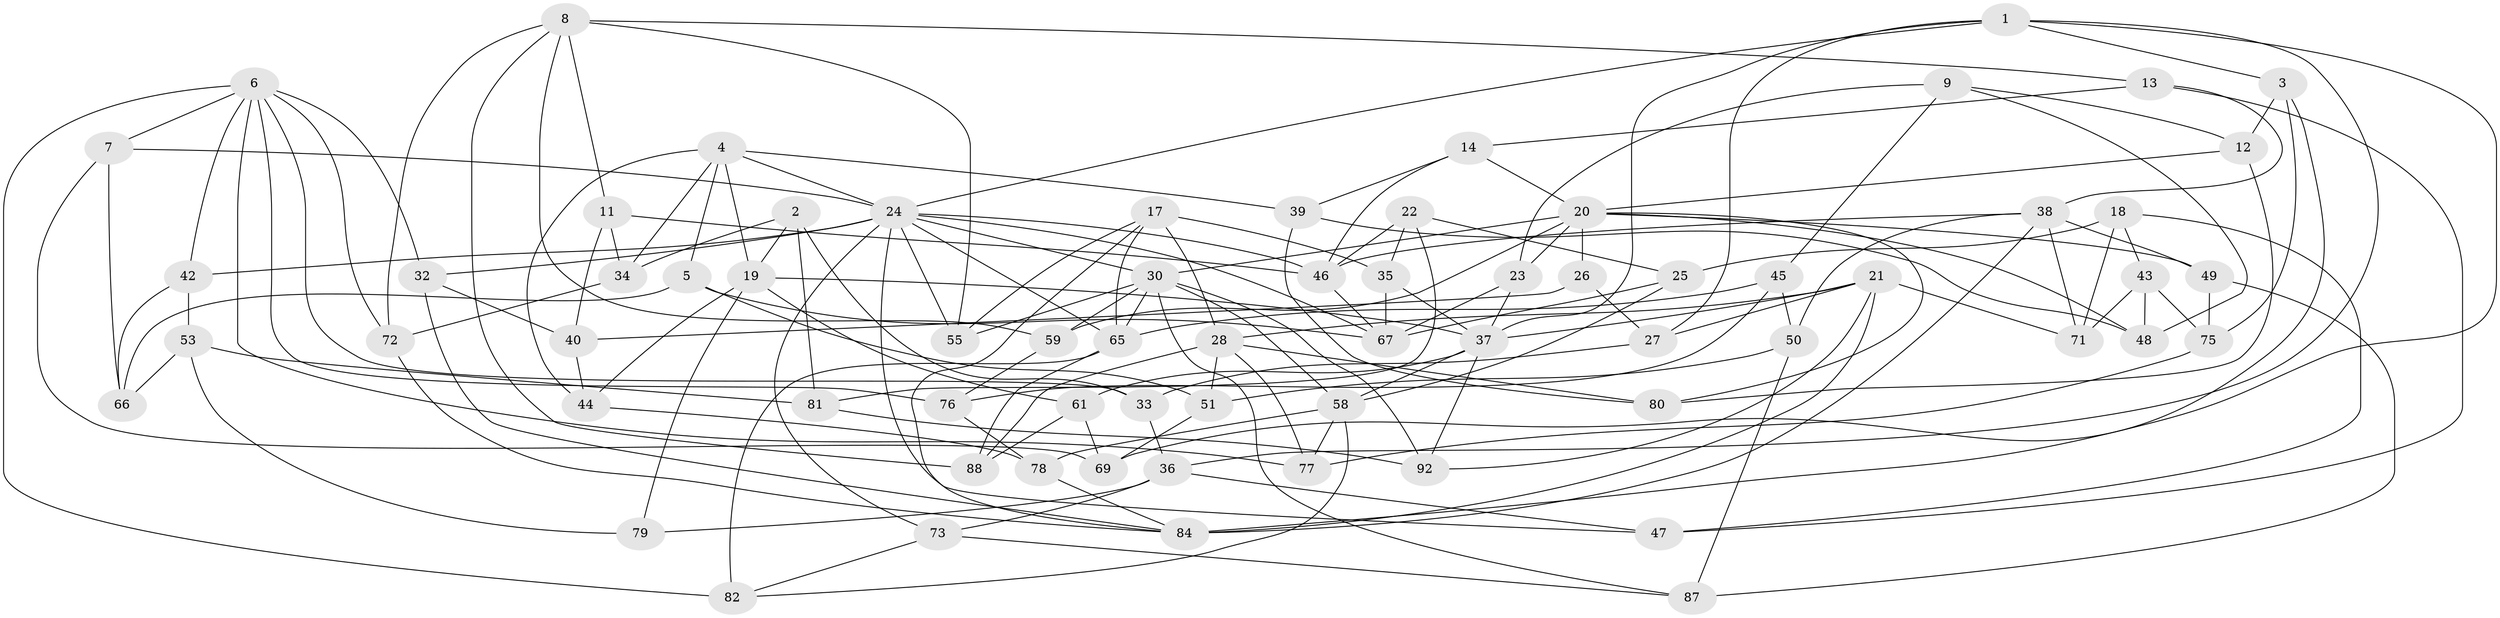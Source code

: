 // original degree distribution, {4: 1.0}
// Generated by graph-tools (version 1.1) at 2025/20/03/04/25 18:20:50]
// undirected, 69 vertices, 163 edges
graph export_dot {
graph [start="1"]
  node [color=gray90,style=filled];
  1 [super="+56"];
  2;
  3;
  4 [super="+15"];
  5;
  6 [super="+16"];
  7;
  8 [super="+10"];
  9;
  11;
  12;
  13;
  14;
  17 [super="+89"];
  18;
  19 [super="+68"];
  20 [super="+31+74+63"];
  21 [super="+62+83"];
  22;
  23;
  24 [super="+64+54+57"];
  25;
  26;
  27;
  28 [super="+29+86"];
  30 [super="+94"];
  32;
  33;
  34;
  35;
  36 [super="+52"];
  37 [super="+41+90"];
  38 [super="+85"];
  39;
  40;
  42;
  43;
  44;
  45;
  46 [super="+60"];
  47;
  48;
  49;
  50;
  51;
  53;
  55;
  58 [super="+70"];
  59;
  61;
  65 [super="+95"];
  66;
  67 [super="+91"];
  69;
  71;
  72;
  73;
  75;
  76;
  77;
  78;
  79;
  80;
  81;
  82;
  84 [super="+93"];
  87;
  88;
  92;
  1 -- 3;
  1 -- 27;
  1 -- 84;
  1 -- 24;
  1 -- 36;
  1 -- 37;
  2 -- 33;
  2 -- 34;
  2 -- 81;
  2 -- 19;
  3 -- 12;
  3 -- 69;
  3 -- 75;
  4 -- 44;
  4 -- 34;
  4 -- 5;
  4 -- 24;
  4 -- 19;
  4 -- 39;
  5 -- 66;
  5 -- 67;
  5 -- 51;
  6 -- 33;
  6 -- 76;
  6 -- 32;
  6 -- 82;
  6 -- 7;
  6 -- 72;
  6 -- 42;
  6 -- 77;
  7 -- 69;
  7 -- 66;
  7 -- 24;
  8 -- 72;
  8 -- 13;
  8 -- 88;
  8 -- 11;
  8 -- 59;
  8 -- 55;
  9 -- 12;
  9 -- 45;
  9 -- 48;
  9 -- 23;
  11 -- 40;
  11 -- 34;
  11 -- 46;
  12 -- 80;
  12 -- 20;
  13 -- 38;
  13 -- 14;
  13 -- 47;
  14 -- 39;
  14 -- 20;
  14 -- 46;
  17 -- 28 [weight=2];
  17 -- 35;
  17 -- 55;
  17 -- 84;
  17 -- 65;
  18 -- 25;
  18 -- 47;
  18 -- 43;
  18 -- 71;
  19 -- 61;
  19 -- 79;
  19 -- 37;
  19 -- 44;
  20 -- 23;
  20 -- 26 [weight=2];
  20 -- 59;
  20 -- 48;
  20 -- 49;
  20 -- 80;
  20 -- 30;
  21 -- 37;
  21 -- 84 [weight=2];
  21 -- 92;
  21 -- 28 [weight=2];
  21 -- 27;
  21 -- 71;
  22 -- 25;
  22 -- 81;
  22 -- 46;
  22 -- 35;
  23 -- 37;
  23 -- 67;
  24 -- 32;
  24 -- 65;
  24 -- 67;
  24 -- 30;
  24 -- 42;
  24 -- 47;
  24 -- 73;
  24 -- 55;
  24 -- 46;
  25 -- 67;
  25 -- 58;
  26 -- 27;
  26 -- 40;
  27 -- 33;
  28 -- 80;
  28 -- 51;
  28 -- 77;
  28 -- 88;
  30 -- 59;
  30 -- 58;
  30 -- 65;
  30 -- 87;
  30 -- 55;
  30 -- 92;
  32 -- 40;
  32 -- 84;
  33 -- 36;
  34 -- 72;
  35 -- 67;
  35 -- 37;
  36 -- 79 [weight=2];
  36 -- 73;
  36 -- 47;
  37 -- 92;
  37 -- 61;
  37 -- 58;
  38 -- 71;
  38 -- 84;
  38 -- 46;
  38 -- 49;
  38 -- 50;
  39 -- 48;
  39 -- 80;
  40 -- 44;
  42 -- 66;
  42 -- 53;
  43 -- 75;
  43 -- 71;
  43 -- 48;
  44 -- 78;
  45 -- 76;
  45 -- 50;
  45 -- 65;
  46 -- 67;
  49 -- 75;
  49 -- 87;
  50 -- 87;
  50 -- 51;
  51 -- 69;
  53 -- 66;
  53 -- 81;
  53 -- 79;
  58 -- 78;
  58 -- 82;
  58 -- 77;
  59 -- 76;
  61 -- 88;
  61 -- 69;
  65 -- 82;
  65 -- 88;
  72 -- 84;
  73 -- 82;
  73 -- 87;
  75 -- 77;
  76 -- 78;
  78 -- 84;
  81 -- 92;
}
